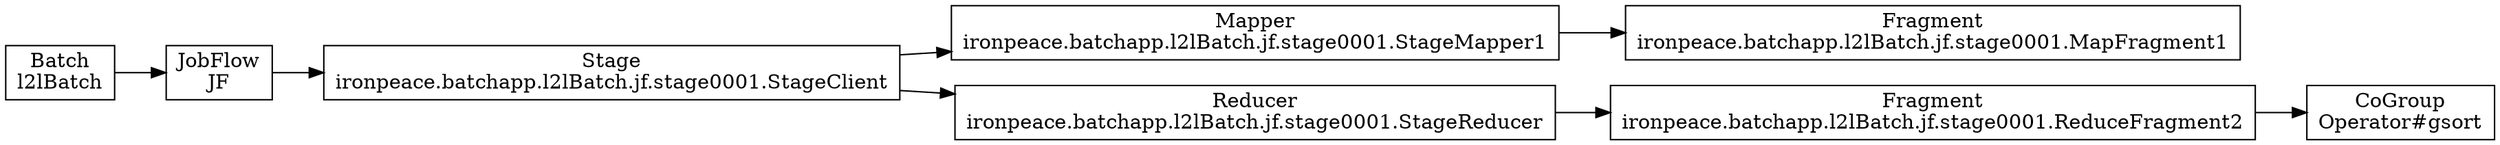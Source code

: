 digraph {
    rankdir = LR;
    "b1326cb9-c185-43ef-b05c-14edf9b288e7" [shape=box, label="Batch\nl2lBatch"];
    "d1c52e68-3713-41d7-9e87-c59e93a92a0d" [shape=box, label="JobFlow\nJF"];
    "51af53bd-aebe-4b49-873a-176c28b93dab" [shape=box, label="Stage\nironpeace.batchapp.l2lBatch.jf.stage0001.StageClient"];
    "2740e0de-5cfb-4565-83e9-9e2123531121" [shape=box, label="Mapper\nironpeace.batchapp.l2lBatch.jf.stage0001.StageMapper1"];
    "51af53bd-aebe-4b49-873a-176c28b93dab" -> "2740e0de-5cfb-4565-83e9-9e2123531121";
    "3875f162-0a82-4e06-8cd8-9c6b06a7c5ca" [shape=box, label="Fragment\nironpeace.batchapp.l2lBatch.jf.stage0001.MapFragment1"];
    "2740e0de-5cfb-4565-83e9-9e2123531121" -> "3875f162-0a82-4e06-8cd8-9c6b06a7c5ca";
    "2b8959dc-29a8-4f0a-ab71-ce23429efbc0" [shape=box, label="Reducer\nironpeace.batchapp.l2lBatch.jf.stage0001.StageReducer"];
    "51af53bd-aebe-4b49-873a-176c28b93dab" -> "2b8959dc-29a8-4f0a-ab71-ce23429efbc0";
    "47134cb1-d1e6-413c-972b-8b3c15a16a52" [shape=box, label="Fragment\nironpeace.batchapp.l2lBatch.jf.stage0001.ReduceFragment2"];
    "c849936b-0061-4fdd-a527-ec3dd0d75579" [shape=box, label="CoGroup\nOperator#gsort"];
    "47134cb1-d1e6-413c-972b-8b3c15a16a52" -> "c849936b-0061-4fdd-a527-ec3dd0d75579";
    "2b8959dc-29a8-4f0a-ab71-ce23429efbc0" -> "47134cb1-d1e6-413c-972b-8b3c15a16a52";
    "d1c52e68-3713-41d7-9e87-c59e93a92a0d" -> "51af53bd-aebe-4b49-873a-176c28b93dab";
    "b1326cb9-c185-43ef-b05c-14edf9b288e7" -> "d1c52e68-3713-41d7-9e87-c59e93a92a0d";
}
